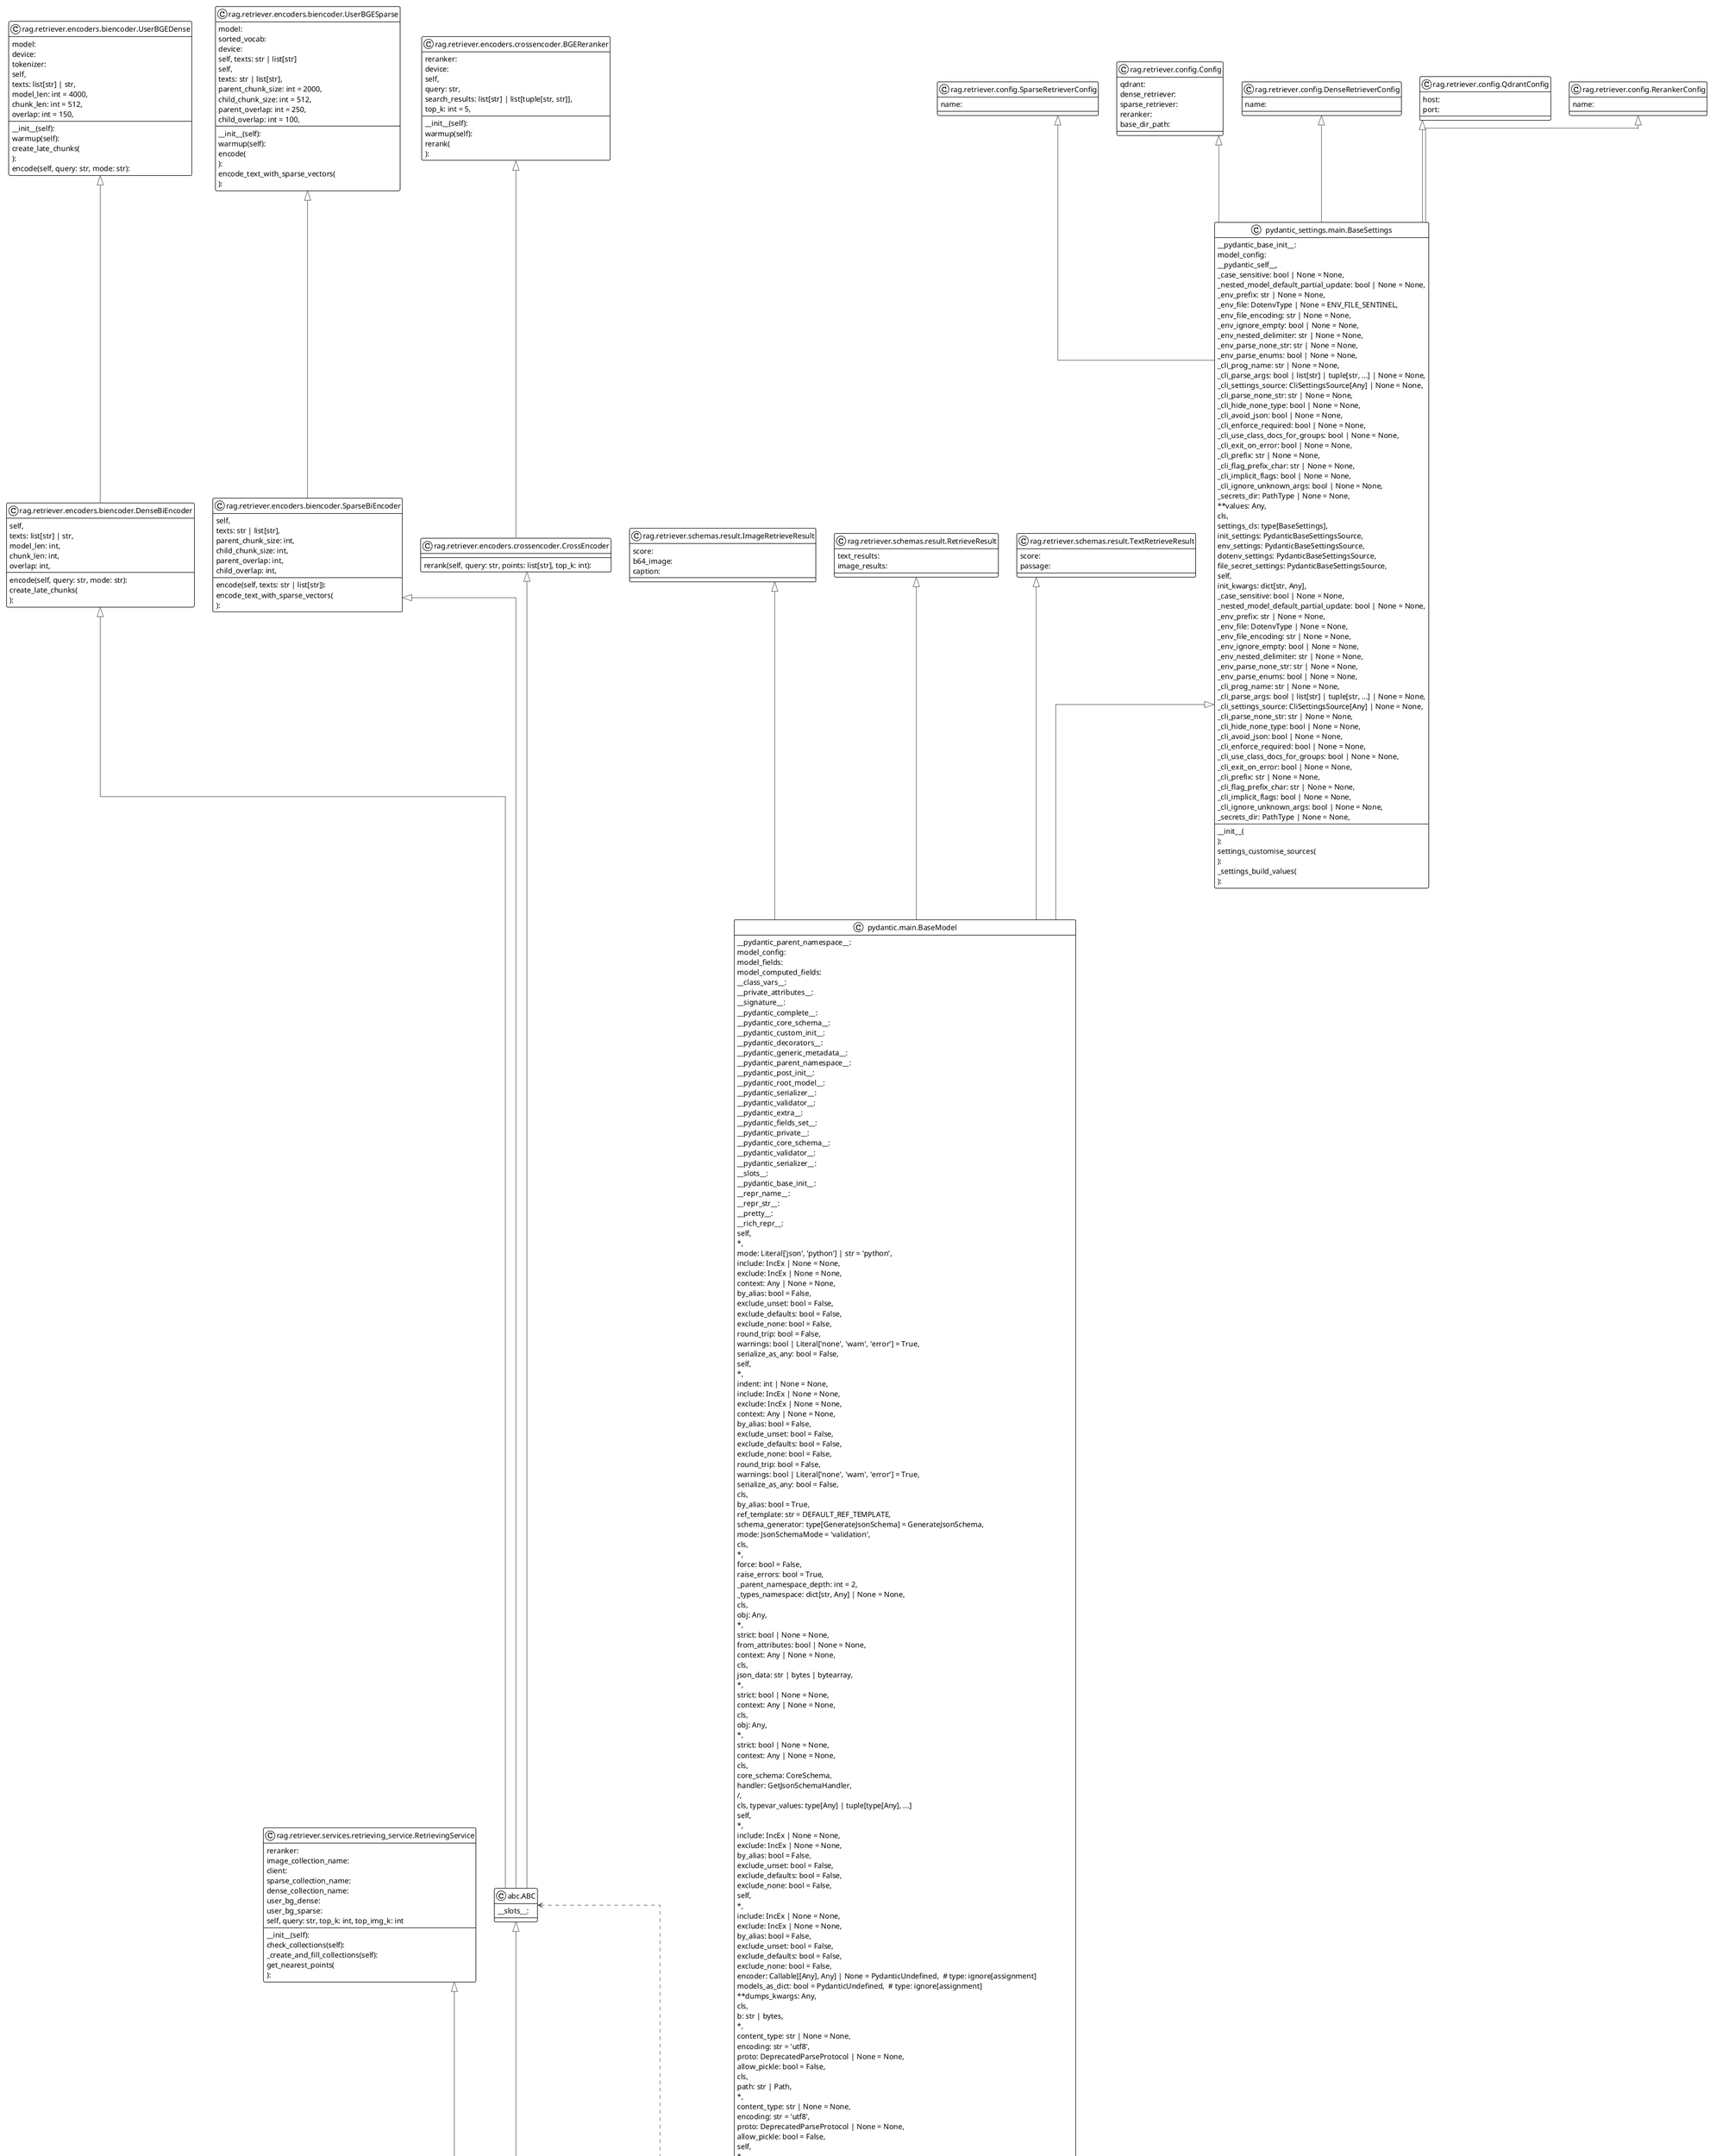 @startuml

!theme plain
top to bottom direction
skinparam linetype ortho

class node2 as "abc.ABC" {
   __slots__: 
}
class node6 as "abc.ABCMeta" {
   __abstractmethods__: 
   __new__(
            mcls: type[_typeshed.Self], name: str, bases: tuple[type, ...], namespace: dict[str, Any], /, **kwargs: Any
        ): 
   __instancecheck__(cls: ABCMeta, instance: Any): 
   __subclasscheck__(cls: ABCMeta, subclass: type): 
   _dump_registry(cls: ABCMeta, file: SupportsWrite[str] | None = None): 
   register(cls: ABCMeta, subclass: type[_T]): 
}
class object {
   __doc__: 
   __dict__: 
   __module__: 
   __annotations__: 
   __class__(self): 
   __class__(self, __type: type[object]): 
   __init__(self): 
   __new__(cls): 
   __setattr__(self, __name: str, __value: Any): 
   __delattr__(self, __name: str): 
   __eq__(self, __value: object): 
   __ne__(self, __value: object): 
   __str__(self): 
   __repr__(self): 
   __hash__(self): 
   __format__(self, __format_spec: str): 
   __getattribute__(self, __name: str): 
   __sizeof__(self): 
   __reduce__(self): 
   __reduce_ex__(self, __protocol: SupportsIndex): 
   __getstate__(self): 
   __dir__(self): 
   __init_subclass__(cls): 
   __subclasshook__(cls, __subclass: type): 
}
class node17 as "pydantic._internal._model_construction.ModelMetaclass" {
   __pydantic_complete__: 
   __pydantic_post_init__: 
   __pydantic_generic_metadata__: 
   __pydantic_decorators__: 
   model_computed_fields: 
   __pydantic_custom_init__: 
   __pydantic_parent_namespace__: 
   __new__(
        mcs,
        cls_name: str,
        bases: tuple[type[Any], ...],
        namespace: dict[str, Any],
        __pydantic_generic_metadata__: PydanticGenericMetadata | None = None,
        __pydantic_reset_parent_namespace__: bool = True,
        _create_model_module: str | None = None,
        **kwargs: Any,
    ): 
   __getattr__(self, item: str): 
   __prepare__(cls, *args: Any, **kwargs: Any): 
   __instancecheck__(self, instance: Any): 
   _collect_bases_data(bases: tuple[type[Any], ...]): 
   __fields__(self): 
   __dir__(self): 
}
class node10 as "pydantic.main.BaseModel" {
   __pydantic_parent_namespace__: 
   model_config: 
   model_fields: 
   model_computed_fields: 
   __class_vars__: 
   __private_attributes__: 
   __signature__: 
   __pydantic_complete__: 
   __pydantic_core_schema__: 
   __pydantic_custom_init__: 
   __pydantic_decorators__: 
   __pydantic_generic_metadata__: 
   __pydantic_parent_namespace__: 
   __pydantic_post_init__: 
   __pydantic_root_model__: 
   __pydantic_serializer__: 
   __pydantic_validator__: 
   __pydantic_extra__: 
   __pydantic_fields_set__: 
   __pydantic_private__: 
   __pydantic_core_schema__: 
   __pydantic_validator__: 
   __pydantic_serializer__: 
   __slots__: 
   __pydantic_base_init__: 
   __repr_name__: 
   __repr_str__: 
   __pretty__: 
   __rich_repr__: 
   __init__(self, /, **data: Any): 
   model_extra(self): 
   model_fields_set(self): 
   model_construct(cls, _fields_set: set[str] | None = None, **values: Any): 
   model_copy(self, *, update: dict[str, Any] | None = None, deep: bool = False): 
   model_dump(
        self,
        *,
        mode: Literal['json', 'python'] | str = 'python',
        include: IncEx | None = None,
        exclude: IncEx | None = None,
        context: Any | None = None,
        by_alias: bool = False,
        exclude_unset: bool = False,
        exclude_defaults: bool = False,
        exclude_none: bool = False,
        round_trip: bool = False,
        warnings: bool | Literal['none', 'warn', 'error'] = True,
        serialize_as_any: bool = False,
    ): 
   model_dump_json(
        self,
        *,
        indent: int | None = None,
        include: IncEx | None = None,
        exclude: IncEx | None = None,
        context: Any | None = None,
        by_alias: bool = False,
        exclude_unset: bool = False,
        exclude_defaults: bool = False,
        exclude_none: bool = False,
        round_trip: bool = False,
        warnings: bool | Literal['none', 'warn', 'error'] = True,
        serialize_as_any: bool = False,
    ): 
   model_json_schema(
        cls,
        by_alias: bool = True,
        ref_template: str = DEFAULT_REF_TEMPLATE,
        schema_generator: type[GenerateJsonSchema] = GenerateJsonSchema,
        mode: JsonSchemaMode = 'validation',
    ): 
   model_parametrized_name(cls, params: tuple[type[Any], ...]): 
   model_post_init(self, __context: Any): 
   model_rebuild(
        cls,
        *,
        force: bool = False,
        raise_errors: bool = True,
        _parent_namespace_depth: int = 2,
        _types_namespace: dict[str, Any] | None = None,
    ): 
   model_validate(
        cls,
        obj: Any,
        *,
        strict: bool | None = None,
        from_attributes: bool | None = None,
        context: Any | None = None,
    ): 
   model_validate_json(
        cls,
        json_data: str | bytes | bytearray,
        *,
        strict: bool | None = None,
        context: Any | None = None,
    ): 
   model_validate_strings(
        cls,
        obj: Any,
        *,
        strict: bool | None = None,
        context: Any | None = None,
    ): 
   __get_pydantic_core_schema__(cls, source: type[BaseModel], handler: GetCoreSchemaHandler, /): 
   __get_pydantic_json_schema__(
        cls,
        core_schema: CoreSchema,
        handler: GetJsonSchemaHandler,
        /,
    ): 
   __pydantic_init_subclass__(cls, **kwargs: Any): 
   __class_getitem__(
        cls, typevar_values: type[Any] | tuple[type[Any], ...]
    ): 
   __copy__(self): 
   __deepcopy__(self, memo: dict[int, Any] | None = None): 
   __getattr__(self, item: str): 
   __setattr__(self, name: str, value: Any): 
   __delattr__(self, item: str): 
   _check_frozen(self, name: str, value: Any): 
   __getstate__(self): 
   __setstate__(self, state: dict[Any, Any]): 
   __eq__(self, other: Any): 
   __init_subclass__(cls, **kwargs: Unpack[ConfigDict]): 
   __iter__(self): 
   __repr__(self): 
   __repr_args__(self): 
   __str__(self): 
   __fields__(self): 
   __fields_set__(self): 
   dict(  # noqa: D102
        self,
        *,
        include: IncEx | None = None,
        exclude: IncEx | None = None,
        by_alias: bool = False,
        exclude_unset: bool = False,
        exclude_defaults: bool = False,
        exclude_none: bool = False,
    ): 
   json(  # noqa: D102
        self,
        *,
        include: IncEx | None = None,
        exclude: IncEx | None = None,
        by_alias: bool = False,
        exclude_unset: bool = False,
        exclude_defaults: bool = False,
        exclude_none: bool = False,
        encoder: Callable[[Any], Any] | None = PydanticUndefined,  # type: ignore[assignment]
        models_as_dict: bool = PydanticUndefined,  # type: ignore[assignment]
        **dumps_kwargs: Any,
    ): 
   parse_obj(cls, obj: Any): 
   parse_raw(  # noqa: D102
        cls,
        b: str | bytes,
        *,
        content_type: str | None = None,
        encoding: str = 'utf8',
        proto: DeprecatedParseProtocol | None = None,
        allow_pickle: bool = False,
    ): 
   parse_file(  # noqa: D102
        cls,
        path: str | Path,
        *,
        content_type: str | None = None,
        encoding: str = 'utf8',
        proto: DeprecatedParseProtocol | None = None,
        allow_pickle: bool = False,
    ): 
   from_orm(cls, obj: Any): 
   construct(cls, _fields_set: set[str] | None = None, **values: Any): 
   copy(
        self,
        *,
        include: AbstractSetIntStr | MappingIntStrAny | None = None,
        exclude: AbstractSetIntStr | MappingIntStrAny | None = None,
        update: Dict[str, Any] | None = None,  # noqa UP006
        deep: bool = False,
    ): 
   schema(  # noqa: D102
        cls, by_alias: bool = True, ref_template: str = DEFAULT_REF_TEMPLATE
    ): 
   schema_json(  # noqa: D102
        cls, *, by_alias: bool = True, ref_template: str = DEFAULT_REF_TEMPLATE, **dumps_kwargs: Any
    ): 
   validate(cls, value: Any): 
   update_forward_refs(cls, **localns: Any): 
   _iter(self, *args: Any, **kwargs: Any): 
   _copy_and_set_values(self, *args: Any, **kwargs: Any): 
   _get_value(cls, *args: Any, **kwargs: Any): 
   _calculate_keys(self, *args: Any, **kwargs: Any): 
}
class node21 as "pydantic_settings.main.BaseSettings" {
   __pydantic_base_init__: 
   model_config: 
   __init__(
        __pydantic_self__,
        _case_sensitive: bool | None = None,
        _nested_model_default_partial_update: bool | None = None,
        _env_prefix: str | None = None,
        _env_file: DotenvType | None = ENV_FILE_SENTINEL,
        _env_file_encoding: str | None = None,
        _env_ignore_empty: bool | None = None,
        _env_nested_delimiter: str | None = None,
        _env_parse_none_str: str | None = None,
        _env_parse_enums: bool | None = None,
        _cli_prog_name: str | None = None,
        _cli_parse_args: bool | list[str] | tuple[str, ...] | None = None,
        _cli_settings_source: CliSettingsSource[Any] | None = None,
        _cli_parse_none_str: str | None = None,
        _cli_hide_none_type: bool | None = None,
        _cli_avoid_json: bool | None = None,
        _cli_enforce_required: bool | None = None,
        _cli_use_class_docs_for_groups: bool | None = None,
        _cli_exit_on_error: bool | None = None,
        _cli_prefix: str | None = None,
        _cli_flag_prefix_char: str | None = None,
        _cli_implicit_flags: bool | None = None,
        _cli_ignore_unknown_args: bool | None = None,
        _secrets_dir: PathType | None = None,
        **values: Any,
    ): 
   settings_customise_sources(
        cls,
        settings_cls: type[BaseSettings],
        init_settings: PydanticBaseSettingsSource,
        env_settings: PydanticBaseSettingsSource,
        dotenv_settings: PydanticBaseSettingsSource,
        file_secret_settings: PydanticBaseSettingsSource,
    ): 
   _settings_build_values(
        self,
        init_kwargs: dict[str, Any],
        _case_sensitive: bool | None = None,
        _nested_model_default_partial_update: bool | None = None,
        _env_prefix: str | None = None,
        _env_file: DotenvType | None = None,
        _env_file_encoding: str | None = None,
        _env_ignore_empty: bool | None = None,
        _env_nested_delimiter: str | None = None,
        _env_parse_none_str: str | None = None,
        _env_parse_enums: bool | None = None,
        _cli_prog_name: str | None = None,
        _cli_parse_args: bool | list[str] | tuple[str, ...] | None = None,
        _cli_settings_source: CliSettingsSource[Any] | None = None,
        _cli_parse_none_str: str | None = None,
        _cli_hide_none_type: bool | None = None,
        _cli_avoid_json: bool | None = None,
        _cli_enforce_required: bool | None = None,
        _cli_use_class_docs_for_groups: bool | None = None,
        _cli_exit_on_error: bool | None = None,
        _cli_prefix: str | None = None,
        _cli_flag_prefix_char: str | None = None,
        _cli_implicit_flags: bool | None = None,
        _cli_ignore_unknown_args: bool | None = None,
        _secrets_dir: PathType | None = None,
    ): 
}
class node3 as "rag.retriever.config.Config" {
   qdrant: 
   dense_retriever: 
   sparse_retriever: 
   reranker: 
   base_dir_path: 
}
class node8 as "rag.retriever.config.DenseRetrieverConfig" {
   name: 
}
class node7 as "rag.retriever.config.QdrantConfig" {
   host: 
   port: 
}
class node16 as "rag.retriever.config.RerankerConfig" {
   name: 
}
class node4 as "rag.retriever.config.SparseRetrieverConfig" {
   name: 
}
class node15 as "rag.retriever.encoders.biencoder.DenseBiEncoder" {
   encode(self, query: str, mode: str): 
   create_late_chunks(
        self,
        texts: list[str] | str,
        model_len: int,
        chunk_len: int,
        overlap: int,
    ): 
}
class node22 as "rag.retriever.encoders.biencoder.SparseBiEncoder" {
   encode(self, texts: str | list[str]): 
   encode_text_with_sparse_vectors(
        self,
        texts: str | list[str],
        parent_chunk_size: int,
        child_chunk_size: int,
        parent_overlap: int,
        child_overlap: int,
    ): 
}
class node5 as "rag.retriever.encoders.biencoder.UserBGEDense" {
   model: 
   device: 
   tokenizer: 
   __init__(self): 
   warmup(self): 
   create_late_chunks(
        self,
        texts: list[str] | str,
        model_len: int = 4000,
        chunk_len: int = 512,
        overlap: int = 150,
    ): 
   encode(self, query: str, mode: str): 
}
class node1 as "rag.retriever.encoders.biencoder.UserBGESparse" {
   model: 
   sorted_vocab: 
   device: 
   __init__(self): 
   warmup(self): 
   encode(
        self, texts: str | list[str]
    ): 
   encode_text_with_sparse_vectors(
        self,
        texts: str | list[str],
        parent_chunk_size: int = 2000,
        child_chunk_size: int = 512,
        parent_overlap: int = 250,
        child_overlap: int = 100,
    ): 
}
class node9 as "rag.retriever.encoders.crossencoder.BGEReranker" {
   reranker: 
   device: 
   __init__(self): 
   warmup(self): 
   rerank(
        self,
        query: str,
        search_results: list[str] | list[tuple[str, str]],
        top_k: int = 5,
    ): 
}
class node18 as "rag.retriever.encoders.crossencoder.CrossEncoder" {
   rerank(self, query: str, points: list[str], top_k: int): 
}
class node0 as "rag.retriever.schemas.result.ImageRetrieveResult" {
   score: 
   b64_image: 
   caption: 
}
class node12 as "rag.retriever.schemas.result.RetrieveResult" {
   text_results: 
   image_results: 
}
class node19 as "rag.retriever.schemas.result.TextRetrieveResult" {
   score: 
   passage: 
}
class node20 as "rag.retriever.services.retrieving_service.RetrievingService" {
   reranker: 
   image_collection_name: 
   client: 
   sparse_collection_name: 
   dense_collection_name: 
   user_bg_dense: 
   user_bg_sparse: 
   __init__(self): 
   check_collections(self): 
   _create_and_fill_collections(self): 
   get_nearest_points(
        self, query: str, top_k: int, top_img_k: int
    ): 
}
class node13 as "typing.Hashable" {
   __hash__(self): 
}
class node14 as "typing.Iterable" {
   __iter__(self): 
}

node2   <-[#595959,dashed]- "isinstanceof" node6  
node2   ^-[#595959,plain]-  object 
object  ^-[#595959,dashed]-  node13 
node17  ^-[#595959,plain]-  node6  
node10  ^-[#595959,plain]-  object 
node10  <-[#595959,dashed]- "isinstanceof" node17 
node10  ^-[#595959,dashed]-  node14 
node21  ^-[#595959,plain]-  node10 
node3   ^-[#595959,plain]-  node21 
node8   ^-[#595959,plain]-  node21 
node7   ^-[#595959,plain]-  node21 
node16  ^-[#595959,plain]-  node21 
node4   ^-[#595959,plain]-  node21 
node15  ^-[#595959,plain]-  node2  
node22  ^-[#595959,plain]-  node2  
node5   ^-[#595959,plain]-  node15 
node1   ^-[#595959,plain]-  node22 
node9   ^-[#595959,plain]-  node18 
node18  ^-[#595959,plain]-  node2  
node0   ^-[#595959,plain]-  node10 
node12  ^-[#595959,plain]-  node10 
node19  ^-[#595959,plain]-  node10 
node20  ^-[#595959,plain]-  object 
@enduml

